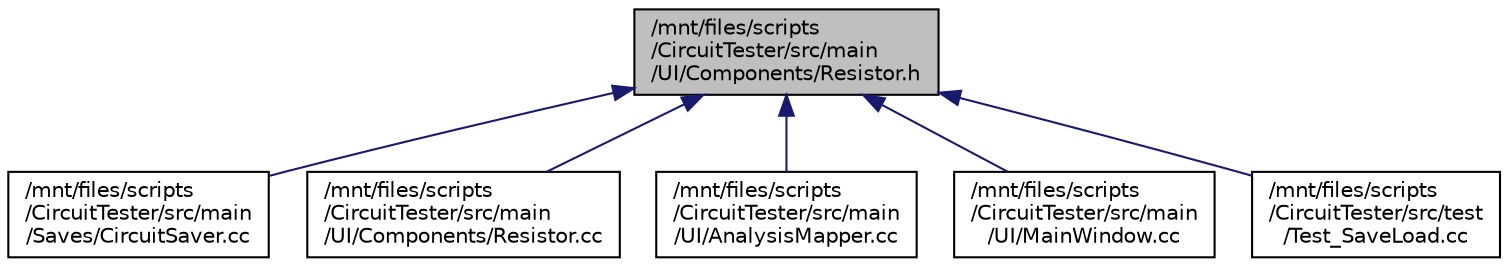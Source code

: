 digraph "/mnt/files/scripts/CircuitTester/src/main/UI/Components/Resistor.h"
{
 // LATEX_PDF_SIZE
  edge [fontname="Helvetica",fontsize="10",labelfontname="Helvetica",labelfontsize="10"];
  node [fontname="Helvetica",fontsize="10",shape=record];
  Node1 [label="/mnt/files/scripts\l/CircuitTester/src/main\l/UI/Components/Resistor.h",height=0.2,width=0.4,color="black", fillcolor="grey75", style="filled", fontcolor="black",tooltip=" "];
  Node1 -> Node2 [dir="back",color="midnightblue",fontsize="10",style="solid",fontname="Helvetica"];
  Node2 [label="/mnt/files/scripts\l/CircuitTester/src/main\l/Saves/CircuitSaver.cc",height=0.2,width=0.4,color="black", fillcolor="white", style="filled",URL="$CircuitSaver_8cc.html",tooltip=" "];
  Node1 -> Node3 [dir="back",color="midnightblue",fontsize="10",style="solid",fontname="Helvetica"];
  Node3 [label="/mnt/files/scripts\l/CircuitTester/src/main\l/UI/Components/Resistor.cc",height=0.2,width=0.4,color="black", fillcolor="white", style="filled",URL="$Resistor_8cc.html",tooltip=" "];
  Node1 -> Node4 [dir="back",color="midnightblue",fontsize="10",style="solid",fontname="Helvetica"];
  Node4 [label="/mnt/files/scripts\l/CircuitTester/src/main\l/UI/AnalysisMapper.cc",height=0.2,width=0.4,color="black", fillcolor="white", style="filled",URL="$AnalysisMapper_8cc.html",tooltip=" "];
  Node1 -> Node5 [dir="back",color="midnightblue",fontsize="10",style="solid",fontname="Helvetica"];
  Node5 [label="/mnt/files/scripts\l/CircuitTester/src/main\l/UI/MainWindow.cc",height=0.2,width=0.4,color="black", fillcolor="white", style="filled",URL="$MainWindow_8cc.html",tooltip=" "];
  Node1 -> Node6 [dir="back",color="midnightblue",fontsize="10",style="solid",fontname="Helvetica"];
  Node6 [label="/mnt/files/scripts\l/CircuitTester/src/test\l/Test_SaveLoad.cc",height=0.2,width=0.4,color="black", fillcolor="white", style="filled",URL="$Test__SaveLoad_8cc.html",tooltip=" "];
}
